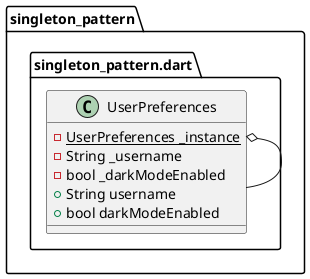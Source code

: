 @startuml
set namespaceSeparator ::

class "singleton_pattern::singleton_pattern.dart::UserPreferences" {
  {static} -UserPreferences _instance
  -String _username
  -bool _darkModeEnabled
  +String username
  +bool darkModeEnabled
}

"singleton_pattern::singleton_pattern.dart::UserPreferences" o-- "singleton_pattern::singleton_pattern.dart::UserPreferences"


@enduml